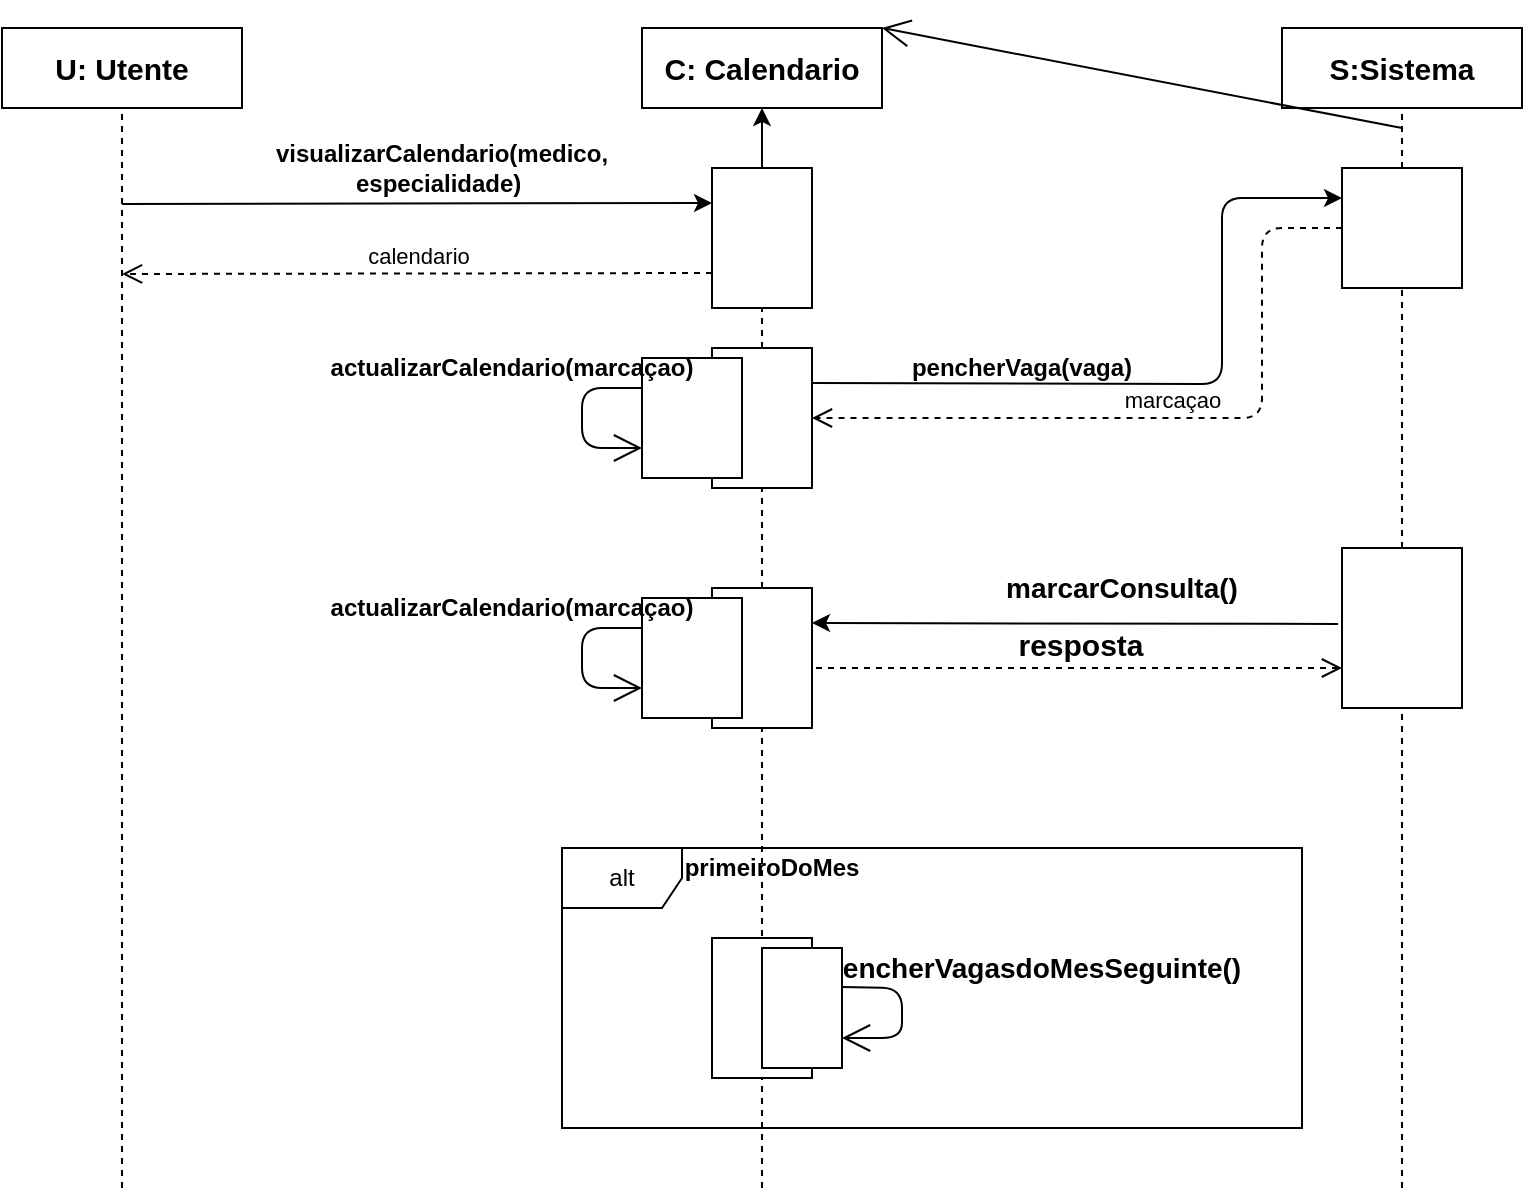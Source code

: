 <mxfile version="14.2.4" type="device"><diagram id="UjZJxm_dOpyjMKOKkHtD" name="Page-1"><mxGraphModel dx="1422" dy="737" grid="1" gridSize="10" guides="1" tooltips="1" connect="1" arrows="1" fold="1" page="1" pageScale="1" pageWidth="1169" pageHeight="827" math="0" shadow="0"><root><mxCell id="0"/><mxCell id="1" parent="0"/><mxCell id="d26qn9MRiaA4M_4PIfUG-1" value="&lt;b&gt;&lt;font style=&quot;font-size: 15px&quot;&gt;U: Utente&lt;/font&gt;&lt;/b&gt;" style="text;html=1;align=center;verticalAlign=middle;whiteSpace=wrap;rounded=0;fillColor=#ffffff;strokeColor=#000000;" vertex="1" parent="1"><mxGeometry x="170" y="100" width="120" height="40" as="geometry"/></mxCell><mxCell id="d26qn9MRiaA4M_4PIfUG-2" value="&lt;span style=&quot;font-size: 15px&quot;&gt;&lt;b&gt;C: Calendario&lt;/b&gt;&lt;/span&gt;" style="text;html=1;align=center;verticalAlign=middle;whiteSpace=wrap;rounded=0;fillColor=#ffffff;strokeColor=#000000;" vertex="1" parent="1"><mxGeometry x="490" y="100" width="120" height="40" as="geometry"/></mxCell><mxCell id="d26qn9MRiaA4M_4PIfUG-3" value="&lt;span style=&quot;font-size: 15px&quot;&gt;&lt;b&gt;S:Sistema&lt;/b&gt;&lt;/span&gt;" style="text;html=1;align=center;verticalAlign=middle;whiteSpace=wrap;rounded=0;fillColor=#ffffff;strokeColor=#000000;" vertex="1" parent="1"><mxGeometry x="810" y="100" width="120" height="40" as="geometry"/></mxCell><mxCell id="d26qn9MRiaA4M_4PIfUG-4" value="" style="endArrow=none;dashed=1;html=1;entryX=0.5;entryY=1;entryDx=0;entryDy=0;" edge="1" parent="1" target="d26qn9MRiaA4M_4PIfUG-1"><mxGeometry width="50" height="50" relative="1" as="geometry"><mxPoint x="230" y="680" as="sourcePoint"/><mxPoint x="220" y="142" as="targetPoint"/></mxGeometry></mxCell><mxCell id="d26qn9MRiaA4M_4PIfUG-5" value="" style="endArrow=none;dashed=1;html=1;entryX=0.5;entryY=1;entryDx=0;entryDy=0;" edge="1" parent="1" target="d26qn9MRiaA4M_4PIfUG-2"><mxGeometry width="50" height="50" relative="1" as="geometry"><mxPoint x="550" y="680" as="sourcePoint"/><mxPoint x="610" y="340" as="targetPoint"/></mxGeometry></mxCell><mxCell id="d26qn9MRiaA4M_4PIfUG-6" value="" style="endArrow=none;dashed=1;html=1;entryX=0.5;entryY=1;entryDx=0;entryDy=0;" edge="1" parent="1" source="d26qn9MRiaA4M_4PIfUG-11" target="d26qn9MRiaA4M_4PIfUG-3"><mxGeometry width="50" height="50" relative="1" as="geometry"><mxPoint x="870" y="680" as="sourcePoint"/><mxPoint x="610" y="340" as="targetPoint"/></mxGeometry></mxCell><mxCell id="d26qn9MRiaA4M_4PIfUG-41" value="" style="edgeStyle=orthogonalEdgeStyle;rounded=0;orthogonalLoop=1;jettySize=auto;html=1;" edge="1" parent="1" source="d26qn9MRiaA4M_4PIfUG-7" target="d26qn9MRiaA4M_4PIfUG-2"><mxGeometry relative="1" as="geometry"/></mxCell><mxCell id="d26qn9MRiaA4M_4PIfUG-7" value="" style="rounded=0;whiteSpace=wrap;html=1;strokeColor=#000000;fillColor=#ffffff;" vertex="1" parent="1"><mxGeometry x="525" y="170" width="50" height="70" as="geometry"/></mxCell><mxCell id="d26qn9MRiaA4M_4PIfUG-8" value="" style="endArrow=classic;html=1;entryX=0;entryY=0.25;entryDx=0;entryDy=0;" edge="1" parent="1" target="d26qn9MRiaA4M_4PIfUG-7"><mxGeometry width="50" height="50" relative="1" as="geometry"><mxPoint x="230" y="188" as="sourcePoint"/><mxPoint x="610" y="340" as="targetPoint"/></mxGeometry></mxCell><mxCell id="d26qn9MRiaA4M_4PIfUG-9" value="calendario" style="html=1;verticalAlign=bottom;endArrow=open;dashed=1;endSize=8;exitX=0;exitY=0.75;exitDx=0;exitDy=0;" edge="1" parent="1" source="d26qn9MRiaA4M_4PIfUG-7"><mxGeometry relative="1" as="geometry"><mxPoint x="620" y="370" as="sourcePoint"/><mxPoint x="230" y="223" as="targetPoint"/></mxGeometry></mxCell><mxCell id="d26qn9MRiaA4M_4PIfUG-10" value="&lt;b&gt;visualizarCalendario(medico, especialidade)&amp;nbsp;&lt;/b&gt;" style="text;html=1;strokeColor=none;fillColor=none;align=center;verticalAlign=middle;whiteSpace=wrap;rounded=0;" vertex="1" parent="1"><mxGeometry x="300" y="160" width="180" height="20" as="geometry"/></mxCell><mxCell id="d26qn9MRiaA4M_4PIfUG-13" value="" style="rounded=0;whiteSpace=wrap;html=1;" vertex="1" parent="1"><mxGeometry x="525" y="260" width="50" height="70" as="geometry"/></mxCell><mxCell id="d26qn9MRiaA4M_4PIfUG-11" value="" style="rounded=0;whiteSpace=wrap;html=1;strokeColor=#000000;fillColor=#ffffff;" vertex="1" parent="1"><mxGeometry x="840" y="170" width="60" height="60" as="geometry"/></mxCell><mxCell id="d26qn9MRiaA4M_4PIfUG-14" value="" style="endArrow=none;dashed=1;html=1;entryX=0.5;entryY=1;entryDx=0;entryDy=0;" edge="1" parent="1" source="d26qn9MRiaA4M_4PIfUG-21" target="d26qn9MRiaA4M_4PIfUG-11"><mxGeometry width="50" height="50" relative="1" as="geometry"><mxPoint x="870" y="680" as="sourcePoint"/><mxPoint x="870" y="140" as="targetPoint"/></mxGeometry></mxCell><mxCell id="d26qn9MRiaA4M_4PIfUG-15" value="" style="endArrow=classic;html=1;exitX=1;exitY=0.25;exitDx=0;exitDy=0;entryX=0;entryY=0.25;entryDx=0;entryDy=0;" edge="1" parent="1" source="d26qn9MRiaA4M_4PIfUG-13" target="d26qn9MRiaA4M_4PIfUG-11"><mxGeometry width="50" height="50" relative="1" as="geometry"><mxPoint x="560" y="390" as="sourcePoint"/><mxPoint x="610" y="340" as="targetPoint"/><Array as="points"><mxPoint x="780" y="278"/><mxPoint x="780" y="185"/></Array></mxGeometry></mxCell><mxCell id="d26qn9MRiaA4M_4PIfUG-16" value="&lt;b&gt;pencherVaga(vaga)&lt;/b&gt;" style="text;html=1;strokeColor=none;fillColor=none;align=center;verticalAlign=middle;whiteSpace=wrap;rounded=0;" vertex="1" parent="1"><mxGeometry x="590" y="260" width="180" height="20" as="geometry"/></mxCell><mxCell id="d26qn9MRiaA4M_4PIfUG-17" value="marcaçao" style="html=1;verticalAlign=bottom;endArrow=open;dashed=1;endSize=8;exitX=0;exitY=0.5;exitDx=0;exitDy=0;entryX=1;entryY=0.5;entryDx=0;entryDy=0;" edge="1" parent="1" source="d26qn9MRiaA4M_4PIfUG-11" target="d26qn9MRiaA4M_4PIfUG-13"><mxGeometry relative="1" as="geometry"><mxPoint x="620" y="370" as="sourcePoint"/><mxPoint x="540" y="370" as="targetPoint"/><Array as="points"><mxPoint x="800" y="200"/><mxPoint x="800" y="295"/></Array></mxGeometry></mxCell><mxCell id="d26qn9MRiaA4M_4PIfUG-18" value="" style="rounded=0;whiteSpace=wrap;html=1;strokeColor=#000000;fillColor=#ffffff;" vertex="1" parent="1"><mxGeometry x="490" y="265" width="50" height="60" as="geometry"/></mxCell><mxCell id="d26qn9MRiaA4M_4PIfUG-19" value="" style="endArrow=open;endFill=1;endSize=12;html=1;exitX=0;exitY=0.25;exitDx=0;exitDy=0;entryX=0;entryY=0.75;entryDx=0;entryDy=0;" edge="1" parent="1" source="d26qn9MRiaA4M_4PIfUG-18" target="d26qn9MRiaA4M_4PIfUG-18"><mxGeometry width="160" relative="1" as="geometry"><mxPoint x="500" y="370" as="sourcePoint"/><mxPoint x="660" y="370" as="targetPoint"/><Array as="points"><mxPoint x="460" y="280"/><mxPoint x="460" y="310"/></Array></mxGeometry></mxCell><mxCell id="d26qn9MRiaA4M_4PIfUG-20" value="&lt;b&gt;actualizarCalendario(marcaçao)&lt;/b&gt;" style="text;html=1;strokeColor=none;fillColor=none;align=center;verticalAlign=middle;whiteSpace=wrap;rounded=0;" vertex="1" parent="1"><mxGeometry x="340" y="260" width="170" height="20" as="geometry"/></mxCell><mxCell id="d26qn9MRiaA4M_4PIfUG-21" value="" style="rounded=0;whiteSpace=wrap;html=1;strokeColor=#000000;fillColor=#ffffff;" vertex="1" parent="1"><mxGeometry x="840" y="360" width="60" height="80" as="geometry"/></mxCell><mxCell id="d26qn9MRiaA4M_4PIfUG-22" value="" style="endArrow=none;dashed=1;html=1;entryX=0.5;entryY=1;entryDx=0;entryDy=0;" edge="1" parent="1" target="d26qn9MRiaA4M_4PIfUG-21"><mxGeometry width="50" height="50" relative="1" as="geometry"><mxPoint x="870" y="680" as="sourcePoint"/><mxPoint x="870" y="230" as="targetPoint"/></mxGeometry></mxCell><mxCell id="d26qn9MRiaA4M_4PIfUG-23" value="" style="rounded=0;whiteSpace=wrap;html=1;strokeColor=#000000;fillColor=#ffffff;" vertex="1" parent="1"><mxGeometry x="525" y="380" width="50" height="70" as="geometry"/></mxCell><mxCell id="d26qn9MRiaA4M_4PIfUG-24" value="" style="endArrow=classic;html=1;entryX=1;entryY=0.25;entryDx=0;entryDy=0;" edge="1" parent="1" target="d26qn9MRiaA4M_4PIfUG-23"><mxGeometry width="50" height="50" relative="1" as="geometry"><mxPoint x="838" y="398" as="sourcePoint"/><mxPoint x="610" y="350" as="targetPoint"/></mxGeometry></mxCell><mxCell id="d26qn9MRiaA4M_4PIfUG-25" value="marcarConsulta()" style="text;html=1;strokeColor=none;fillColor=none;align=center;verticalAlign=middle;whiteSpace=wrap;rounded=0;fontStyle=1;fontSize=14;" vertex="1" parent="1"><mxGeometry x="640" y="370" width="180" height="20" as="geometry"/></mxCell><mxCell id="d26qn9MRiaA4M_4PIfUG-26" value="&lt;b&gt;&lt;font style=&quot;font-size: 15px&quot;&gt;resposta&lt;/font&gt;&lt;/b&gt;" style="html=1;verticalAlign=bottom;endArrow=open;dashed=1;endSize=8;entryX=0;entryY=0.75;entryDx=0;entryDy=0;" edge="1" parent="1" target="d26qn9MRiaA4M_4PIfUG-21"><mxGeometry x="0.005" relative="1" as="geometry"><mxPoint x="577" y="420" as="sourcePoint"/><mxPoint x="1050.02" y="204.02" as="targetPoint"/><Array as="points"><mxPoint x="610" y="420"/></Array><mxPoint as="offset"/></mxGeometry></mxCell><mxCell id="d26qn9MRiaA4M_4PIfUG-30" value="" style="rounded=0;whiteSpace=wrap;html=1;strokeColor=#000000;fillColor=#ffffff;" vertex="1" parent="1"><mxGeometry x="490" y="385" width="50" height="60" as="geometry"/></mxCell><mxCell id="d26qn9MRiaA4M_4PIfUG-31" value="" style="endArrow=open;endFill=1;endSize=12;html=1;exitX=0;exitY=0.25;exitDx=0;exitDy=0;entryX=0;entryY=0.75;entryDx=0;entryDy=0;" edge="1" parent="1" source="d26qn9MRiaA4M_4PIfUG-30" target="d26qn9MRiaA4M_4PIfUG-30"><mxGeometry width="160" relative="1" as="geometry"><mxPoint x="500" y="490" as="sourcePoint"/><mxPoint x="660" y="490" as="targetPoint"/><Array as="points"><mxPoint x="460" y="400"/><mxPoint x="460" y="430"/></Array></mxGeometry></mxCell><mxCell id="d26qn9MRiaA4M_4PIfUG-32" value="&lt;b&gt;actualizarCalendario(marcaçao)&lt;/b&gt;" style="text;html=1;strokeColor=none;fillColor=none;align=center;verticalAlign=middle;whiteSpace=wrap;rounded=0;" vertex="1" parent="1"><mxGeometry x="340" y="380" width="170" height="20" as="geometry"/></mxCell><mxCell id="d26qn9MRiaA4M_4PIfUG-33" value="alt" style="shape=umlFrame;whiteSpace=wrap;html=1;strokeColor=#000000;fillColor=#ffffff;" vertex="1" parent="1"><mxGeometry x="450" y="510" width="370" height="140" as="geometry"/></mxCell><mxCell id="d26qn9MRiaA4M_4PIfUG-35" value="&lt;b&gt;primeiroDoMes&lt;/b&gt;" style="text;html=1;strokeColor=none;fillColor=none;align=center;verticalAlign=middle;whiteSpace=wrap;rounded=0;" vertex="1" parent="1"><mxGeometry x="470" y="510" width="170" height="20" as="geometry"/></mxCell><mxCell id="d26qn9MRiaA4M_4PIfUG-36" value="" style="rounded=0;whiteSpace=wrap;html=1;strokeColor=#000000;fillColor=#ffffff;" vertex="1" parent="1"><mxGeometry x="525" y="555" width="50" height="70" as="geometry"/></mxCell><mxCell id="d26qn9MRiaA4M_4PIfUG-37" value="" style="rounded=0;whiteSpace=wrap;html=1;strokeColor=#000000;fillColor=#ffffff;" vertex="1" parent="1"><mxGeometry x="550" y="560" width="40" height="60" as="geometry"/></mxCell><mxCell id="d26qn9MRiaA4M_4PIfUG-38" value="" style="endArrow=open;endFill=1;endSize=12;html=1;entryX=1;entryY=0.75;entryDx=0;entryDy=0;" edge="1" parent="1" target="d26qn9MRiaA4M_4PIfUG-37"><mxGeometry width="160" relative="1" as="geometry"><mxPoint x="590" y="579.5" as="sourcePoint"/><mxPoint x="750" y="579.5" as="targetPoint"/><Array as="points"><mxPoint x="620" y="580"/><mxPoint x="620" y="605"/></Array></mxGeometry></mxCell><mxCell id="d26qn9MRiaA4M_4PIfUG-39" value="encherVagasdoMesSeguinte()" style="text;html=1;strokeColor=none;fillColor=none;align=center;verticalAlign=middle;whiteSpace=wrap;rounded=0;fontStyle=1;fontSize=14;" vertex="1" parent="1"><mxGeometry x="600" y="560" width="180" height="20" as="geometry"/></mxCell><mxCell id="d26qn9MRiaA4M_4PIfUG-40" value="" style="endArrow=open;endFill=1;endSize=12;html=1;entryX=1;entryY=0;entryDx=0;entryDy=0;" edge="1" parent="1" target="d26qn9MRiaA4M_4PIfUG-2"><mxGeometry width="160" relative="1" as="geometry"><mxPoint x="870" y="150" as="sourcePoint"/><mxPoint x="550" y="150" as="targetPoint"/></mxGeometry></mxCell></root></mxGraphModel></diagram></mxfile>